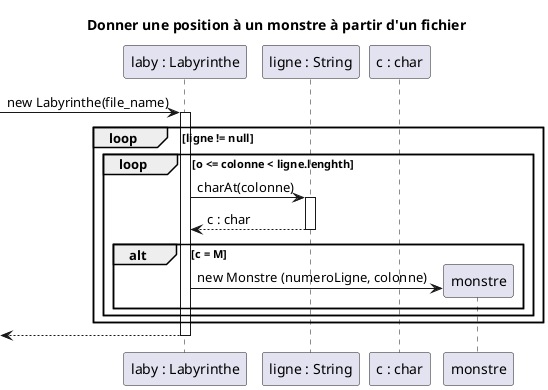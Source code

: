 @startuml
title Donner une position à un monstre à partir d'un fichier
participant "laby : Labyrinthe" as laby
participant "ligne : String" as ligne
participant "c : char" as c

-> laby : new Labyrinthe(file_name)
activate laby
    loop ligne != null
        loop o <= colonne < ligne.lenghth
            laby -> ligne : charAt(colonne)
            activate ligne
            laby <-- ligne : c : char
            deactivate ligne

            alt c = M
                create monstre
                laby -> monstre : new Monstre (numeroLigne, colonne)
            end
        end
    end

<-- laby
deactivate laby
@enduml